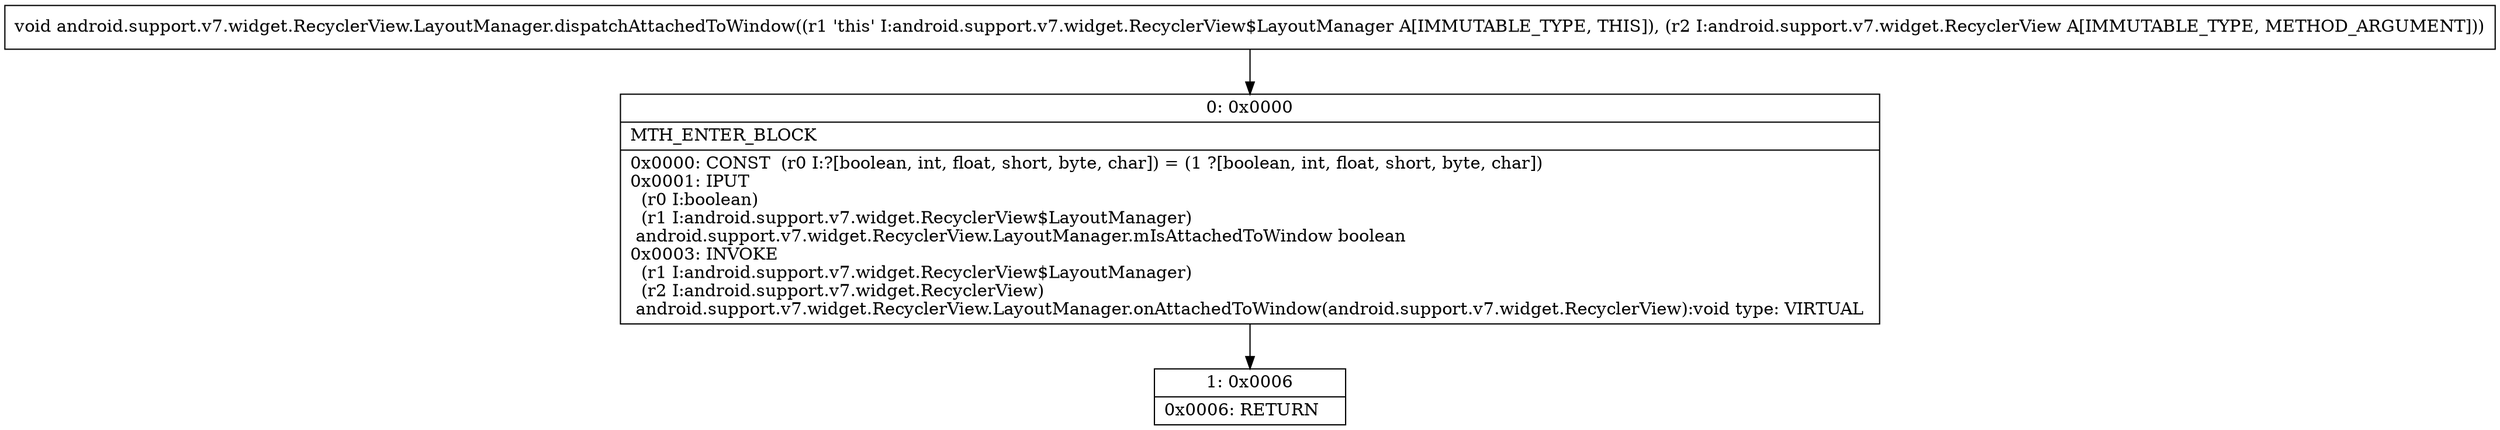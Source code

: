 digraph "CFG forandroid.support.v7.widget.RecyclerView.LayoutManager.dispatchAttachedToWindow(Landroid\/support\/v7\/widget\/RecyclerView;)V" {
Node_0 [shape=record,label="{0\:\ 0x0000|MTH_ENTER_BLOCK\l|0x0000: CONST  (r0 I:?[boolean, int, float, short, byte, char]) = (1 ?[boolean, int, float, short, byte, char]) \l0x0001: IPUT  \l  (r0 I:boolean)\l  (r1 I:android.support.v7.widget.RecyclerView$LayoutManager)\l android.support.v7.widget.RecyclerView.LayoutManager.mIsAttachedToWindow boolean \l0x0003: INVOKE  \l  (r1 I:android.support.v7.widget.RecyclerView$LayoutManager)\l  (r2 I:android.support.v7.widget.RecyclerView)\l android.support.v7.widget.RecyclerView.LayoutManager.onAttachedToWindow(android.support.v7.widget.RecyclerView):void type: VIRTUAL \l}"];
Node_1 [shape=record,label="{1\:\ 0x0006|0x0006: RETURN   \l}"];
MethodNode[shape=record,label="{void android.support.v7.widget.RecyclerView.LayoutManager.dispatchAttachedToWindow((r1 'this' I:android.support.v7.widget.RecyclerView$LayoutManager A[IMMUTABLE_TYPE, THIS]), (r2 I:android.support.v7.widget.RecyclerView A[IMMUTABLE_TYPE, METHOD_ARGUMENT])) }"];
MethodNode -> Node_0;
Node_0 -> Node_1;
}

